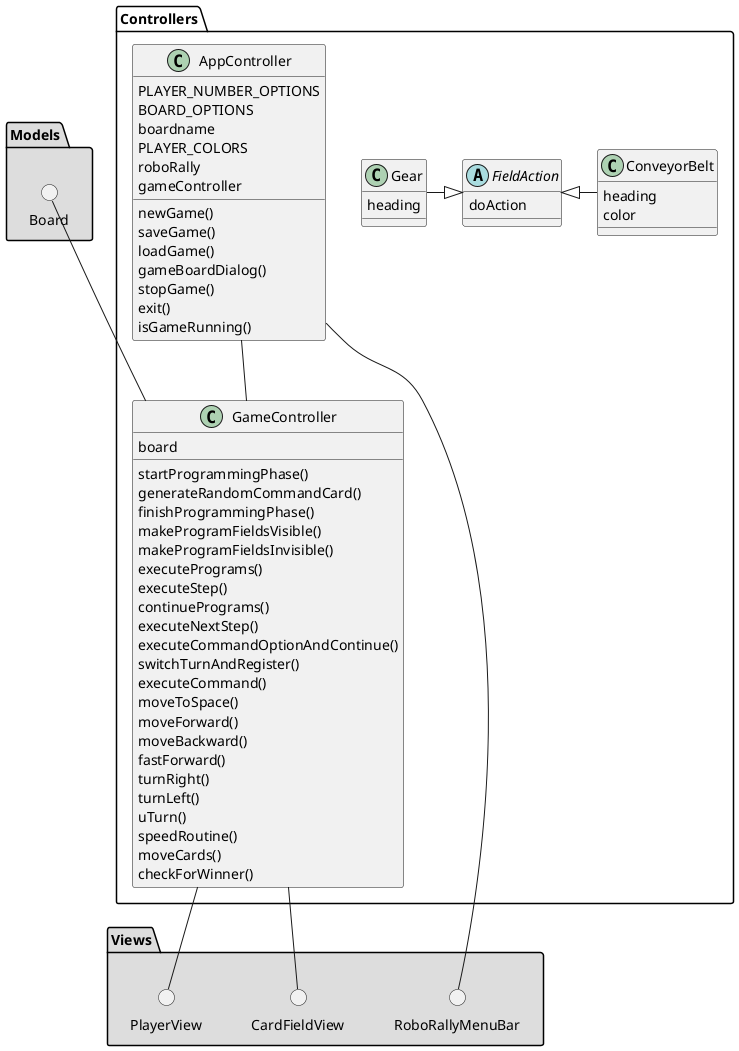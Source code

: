 @startuml
'https://plantuml.com/class-diagram

package Controllers {

    class AppController{
        PLAYER_NUMBER_OPTIONS
        BOARD_OPTIONS
        boardname
        PLAYER_COLORS
        roboRally
        gameController

        newGame()
        saveGame()
        loadGame()
        gameBoardDialog()
        stopGame()
        exit()
        isGameRunning()
    }

    class ConveyorBelt {
        heading
        color
    }

    abstract class FieldAction {
        doAction
    }

    class GameController {
        board

        startProgrammingPhase()
        generateRandomCommandCard()
        finishProgrammingPhase()
        makeProgramFieldsVisible()
        makeProgramFieldsInvisible()
        executePrograms()
        executeStep()
        continuePrograms()
        executeNextStep()
        executeCommandOptionAndContinue()
        switchTurnAndRegister()
        executeCommand()
        moveToSpace()
        moveForward()
        moveBackward()
        fastForward()
        turnRight()
        turnLeft()
        uTurn()
        speedRoutine()
        moveCards()
        checkForWinner()
    }

    class Gear {
        heading
    }

}

package "Models" #DDDDDD {

    () Board

}

package "Views" #DDDDDD {

    () CardFieldView
    () PlayerView
    () RoboRallyMenuBar

}

'Controllers
AppController -- GameController
ConveyorBelt -L|> FieldAction
Gear -|> FieldAction

'Views
GameController -- CardFieldView
GameController -- PlayerView
AppController -- RoboRallyMenuBar

'Models
Board -- GameController



@enduml